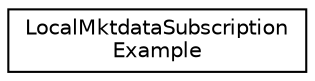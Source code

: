 digraph "Graphical Class Hierarchy"
{
  edge [fontname="Helvetica",fontsize="10",labelfontname="Helvetica",labelfontsize="10"];
  node [fontname="Helvetica",fontsize="10",shape=record];
  rankdir="LR";
  Node1 [label="LocalMktdataSubscription\lExample",height=0.2,width=0.4,color="black", fillcolor="white", style="filled",URL="$class_local_mktdata_subscription_example.html"];
}
